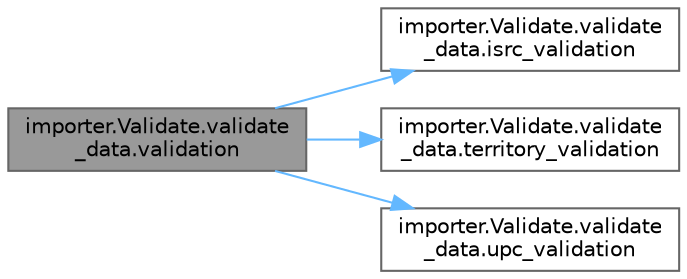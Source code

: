 digraph "importer.Validate.validate_data.validation"
{
 // LATEX_PDF_SIZE
  bgcolor="transparent";
  edge [fontname=Helvetica,fontsize=10,labelfontname=Helvetica,labelfontsize=10];
  node [fontname=Helvetica,fontsize=10,shape=box,height=0.2,width=0.4];
  rankdir="LR";
  Node1 [id="Node000001",label="importer.Validate.validate\l_data.validation",height=0.2,width=0.4,color="gray40", fillcolor="grey60", style="filled", fontcolor="black",tooltip=" "];
  Node1 -> Node2 [id="edge1_Node000001_Node000002",color="steelblue1",style="solid",tooltip=" "];
  Node2 [id="Node000002",label="importer.Validate.validate\l_data.isrc_validation",height=0.2,width=0.4,color="grey40", fillcolor="white", style="filled",URL="$classimporter_1_1_validate_1_1validate__data.html#aa9f2874229d1b2a12f3daf4bd9180990",tooltip=" "];
  Node1 -> Node3 [id="edge2_Node000001_Node000003",color="steelblue1",style="solid",tooltip=" "];
  Node3 [id="Node000003",label="importer.Validate.validate\l_data.territory_validation",height=0.2,width=0.4,color="grey40", fillcolor="white", style="filled",URL="$classimporter_1_1_validate_1_1validate__data.html#aa13debdd327998bddc4b7482a7a47709",tooltip=" "];
  Node1 -> Node4 [id="edge3_Node000001_Node000004",color="steelblue1",style="solid",tooltip=" "];
  Node4 [id="Node000004",label="importer.Validate.validate\l_data.upc_validation",height=0.2,width=0.4,color="grey40", fillcolor="white", style="filled",URL="$classimporter_1_1_validate_1_1validate__data.html#abaa748913ff8b834898879017f209d7c",tooltip=" "];
}
